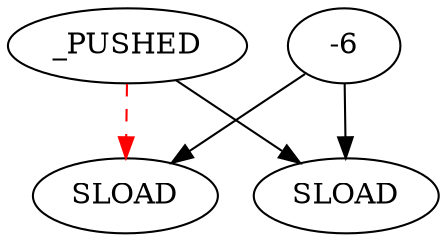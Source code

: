 // TEST
digraph {
	n1 [label=SLOAD shape=oval]
	n2 [label=SLOAD shape=oval]
	n0 [label=_PUSHED shape=oval]
	n0 -> n1 [label="" color=red style=dashed]
	-6 -> n1 [label="" color="" style=solid]
	-6 -> n2 [label="" color="" style=solid]
	n0 -> n2 [label="" color="" style=solid]
}
